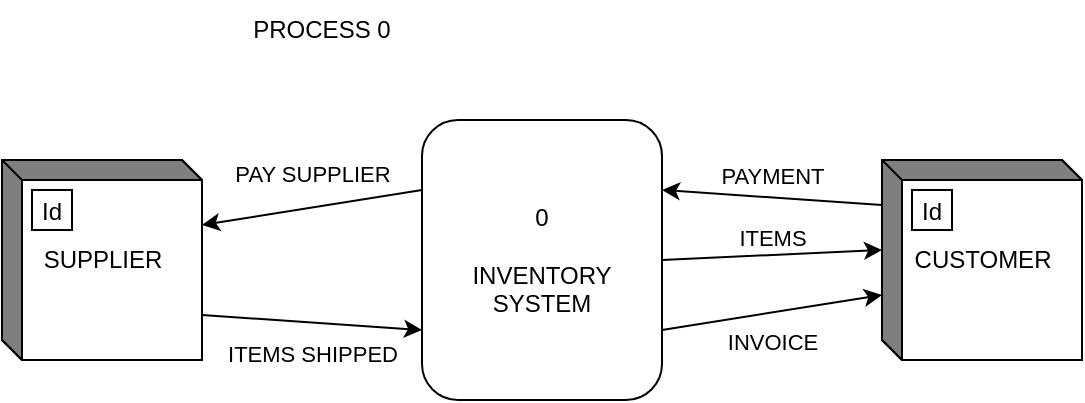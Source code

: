 <mxfile version="20.8.10" type="device"><diagram name="Page-1" id="GXA4awKqPViYLSw2Cs_E"><mxGraphModel dx="782" dy="507" grid="1" gridSize="10" guides="1" tooltips="1" connect="1" arrows="1" fold="1" page="1" pageScale="1" pageWidth="850" pageHeight="1100" math="0" shadow="0"><root><mxCell id="0"/><mxCell id="1" parent="0"/><mxCell id="g0h0rwqNdoBPdbAqUaB7-1" value="SUPPLIER" style="html=1;dashed=0;whitespace=wrap;shape=mxgraph.dfd.externalEntity" parent="1" vertex="1"><mxGeometry x="140" y="200" width="100" height="100" as="geometry"/></mxCell><mxCell id="g0h0rwqNdoBPdbAqUaB7-2" value="Id" style="autosize=1;part=1;resizable=0;strokeColor=inherit;fillColor=inherit;gradientColor=inherit;" parent="g0h0rwqNdoBPdbAqUaB7-1" vertex="1"><mxGeometry width="20" height="20" relative="1" as="geometry"><mxPoint x="15" y="15" as="offset"/></mxGeometry></mxCell><mxCell id="g0h0rwqNdoBPdbAqUaB7-3" value="CUSTOMER" style="html=1;dashed=0;whitespace=wrap;shape=mxgraph.dfd.externalEntity" parent="1" vertex="1"><mxGeometry x="580" y="200" width="100" height="100" as="geometry"/></mxCell><mxCell id="g0h0rwqNdoBPdbAqUaB7-4" value="Id" style="autosize=1;part=1;resizable=0;strokeColor=inherit;fillColor=inherit;gradientColor=inherit;" parent="g0h0rwqNdoBPdbAqUaB7-3" vertex="1"><mxGeometry width="20" height="20" relative="1" as="geometry"><mxPoint x="15" y="15" as="offset"/></mxGeometry></mxCell><mxCell id="g0h0rwqNdoBPdbAqUaB7-9" value="0&lt;br&gt;&lt;br&gt;INVENTORY SYSTEM" style="rounded=1;whiteSpace=wrap;html=1;" parent="1" vertex="1"><mxGeometry x="350" y="180" width="120" height="140" as="geometry"/></mxCell><mxCell id="g0h0rwqNdoBPdbAqUaB7-10" value="ITEMS SHIPPED" style="endArrow=classic;html=1;rounded=0;exitX=0;exitY=0;exitDx=100;exitDy=77.5;exitPerimeter=0;entryX=0;entryY=0.75;entryDx=0;entryDy=0;verticalAlign=top;spacingBottom=0;spacingTop=3;" parent="1" edge="1"><mxGeometry x="-0.002" width="50" height="50" relative="1" as="geometry"><mxPoint x="240" y="277.5" as="sourcePoint"/><mxPoint x="350" y="285" as="targetPoint"/><mxPoint as="offset"/></mxGeometry></mxCell><mxCell id="g0h0rwqNdoBPdbAqUaB7-11" value="PAY SUPPLIER" style="endArrow=classic;html=1;rounded=0;entryX=0;entryY=0;entryDx=100;entryDy=32.5;entryPerimeter=0;exitX=0;exitY=0.25;exitDx=0;exitDy=0;verticalAlign=bottom;spacingTop=0;spacingBottom=8;" parent="1" edge="1"><mxGeometry width="50" height="50" relative="1" as="geometry"><mxPoint x="350" y="215" as="sourcePoint"/><mxPoint x="240" y="232.5" as="targetPoint"/></mxGeometry></mxCell><mxCell id="g0h0rwqNdoBPdbAqUaB7-12" value="ITEMS" style="endArrow=classic;html=1;rounded=0;entryX=0;entryY=0;entryDx=0;entryDy=45;entryPerimeter=0;exitX=1;exitY=0.5;exitDx=0;exitDy=0;verticalAlign=bottom;" parent="1" source="g0h0rwqNdoBPdbAqUaB7-9" target="g0h0rwqNdoBPdbAqUaB7-3" edge="1"><mxGeometry width="50" height="50" relative="1" as="geometry"><mxPoint x="360" y="310" as="sourcePoint"/><mxPoint x="410" y="260" as="targetPoint"/></mxGeometry></mxCell><mxCell id="g0h0rwqNdoBPdbAqUaB7-13" value="PAYMENT" style="endArrow=classic;html=1;rounded=0;entryX=1;entryY=0.25;entryDx=0;entryDy=0;exitX=0;exitY=0;exitDx=0;exitDy=22.5;exitPerimeter=0;verticalAlign=bottom;spacingBottom=2;" parent="1" source="g0h0rwqNdoBPdbAqUaB7-3" target="g0h0rwqNdoBPdbAqUaB7-9" edge="1"><mxGeometry width="50" height="50" relative="1" as="geometry"><mxPoint x="470" y="310" as="sourcePoint"/><mxPoint x="520" y="260" as="targetPoint"/></mxGeometry></mxCell><mxCell id="g0h0rwqNdoBPdbAqUaB7-14" value="INVOICE" style="endArrow=classic;html=1;rounded=0;entryX=0;entryY=0;entryDx=0;entryDy=67.5;entryPerimeter=0;exitX=1;exitY=0.75;exitDx=0;exitDy=0;verticalAlign=top;spacingBottom=0;spacingTop=2;" parent="1" source="g0h0rwqNdoBPdbAqUaB7-9" target="g0h0rwqNdoBPdbAqUaB7-3" edge="1"><mxGeometry width="50" height="50" relative="1" as="geometry"><mxPoint x="410" y="310" as="sourcePoint"/><mxPoint x="460" y="260" as="targetPoint"/></mxGeometry></mxCell><mxCell id="g0h0rwqNdoBPdbAqUaB7-15" value="PROCESS 0" style="text;html=1;strokeColor=none;fillColor=none;align=center;verticalAlign=middle;whiteSpace=wrap;rounded=0;" parent="1" vertex="1"><mxGeometry x="250" y="120" width="100" height="30" as="geometry"/></mxCell></root></mxGraphModel></diagram></mxfile>
